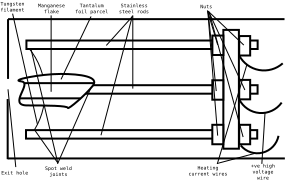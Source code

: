 <?xml version="1.0"?>
<dia:diagram xmlns:dia="http://www.lysator.liu.se/~alla/dia/">
  <dia:layer name="Background" visible="true"/>
  <dia:layer name="New layer" visible="true">
    <dia:object type="Standard - Arc" version="0" id="O0">
      <dia:attribute name="obj_pos">
        <dia:point val="2.015,2.46"/>
      </dia:attribute>
      <dia:attribute name="obj_bb">
        <dia:rectangle val="2.015,2.46;2.834,6.791"/>
      </dia:attribute>
      <dia:attribute name="conn_endpoints">
        <dia:point val="2.015,2.46"/>
        <dia:point val="2.156,6.791"/>
      </dia:attribute>
      <dia:attribute name="curve_distance">
        <dia:real val="-0.747"/>
      </dia:attribute>
      <dia:attribute name="line_width">
        <dia:real val="0"/>
      </dia:attribute>
    </dia:object>
    <dia:object type="Standard - Box" version="0" id="O1">
      <dia:attribute name="obj_pos">
        <dia:point val="1.909,2.097"/>
      </dia:attribute>
      <dia:attribute name="obj_bb">
        <dia:rectangle val="1.859,2.047;13.52,2.571"/>
      </dia:attribute>
      <dia:attribute name="elem_corner">
        <dia:point val="1.909,2.097"/>
      </dia:attribute>
      <dia:attribute name="elem_width">
        <dia:real val="11.561"/>
      </dia:attribute>
      <dia:attribute name="elem_height">
        <dia:real val="0.424"/>
      </dia:attribute>
      <dia:attribute name="show_background">
        <dia:boolean val="true"/>
      </dia:attribute>
    </dia:object>
    <dia:object type="Standard - Box" version="0" id="O2">
      <dia:attribute name="obj_pos">
        <dia:point val="1.906,4.331"/>
      </dia:attribute>
      <dia:attribute name="obj_bb">
        <dia:rectangle val="1.856,4.281;13.517,4.806"/>
      </dia:attribute>
      <dia:attribute name="elem_corner">
        <dia:point val="1.906,4.331"/>
      </dia:attribute>
      <dia:attribute name="elem_width">
        <dia:real val="11.561"/>
      </dia:attribute>
      <dia:attribute name="elem_height">
        <dia:real val="0.424"/>
      </dia:attribute>
      <dia:attribute name="show_background">
        <dia:boolean val="true"/>
      </dia:attribute>
    </dia:object>
    <dia:object type="Standard - Box" version="0" id="O3">
      <dia:attribute name="obj_pos">
        <dia:point val="1.888,6.577"/>
      </dia:attribute>
      <dia:attribute name="obj_bb">
        <dia:rectangle val="1.838,6.527;13.499,7.051"/>
      </dia:attribute>
      <dia:attribute name="elem_corner">
        <dia:point val="1.888,6.577"/>
      </dia:attribute>
      <dia:attribute name="elem_width">
        <dia:real val="11.561"/>
      </dia:attribute>
      <dia:attribute name="elem_height">
        <dia:real val="0.424"/>
      </dia:attribute>
      <dia:attribute name="show_background">
        <dia:boolean val="true"/>
      </dia:attribute>
    </dia:object>
    <dia:object type="Standard - Box" version="0" id="O4">
      <dia:attribute name="obj_pos">
        <dia:point val="11.755,1.566"/>
      </dia:attribute>
      <dia:attribute name="obj_bb">
        <dia:rectangle val="11.705,1.516;12.583,7.556"/>
      </dia:attribute>
      <dia:attribute name="elem_corner">
        <dia:point val="11.755,1.566"/>
      </dia:attribute>
      <dia:attribute name="elem_width">
        <dia:real val="0.778"/>
      </dia:attribute>
      <dia:attribute name="elem_height">
        <dia:real val="5.94"/>
      </dia:attribute>
      <dia:attribute name="show_background">
        <dia:boolean val="true"/>
      </dia:attribute>
    </dia:object>
    <dia:object type="Standard - Box" version="0" id="O5">
      <dia:attribute name="obj_pos">
        <dia:point val="11.207,1.849"/>
      </dia:attribute>
      <dia:attribute name="obj_bb">
        <dia:rectangle val="11.157,1.799;11.805,2.871"/>
      </dia:attribute>
      <dia:attribute name="elem_corner">
        <dia:point val="11.207,1.849"/>
      </dia:attribute>
      <dia:attribute name="elem_width">
        <dia:real val="0.548"/>
      </dia:attribute>
      <dia:attribute name="elem_height">
        <dia:real val="0.972"/>
      </dia:attribute>
      <dia:attribute name="show_background">
        <dia:boolean val="true"/>
      </dia:attribute>
    </dia:object>
    <dia:object type="Standard - Box" version="0" id="O6">
      <dia:attribute name="obj_pos">
        <dia:point val="11.204,6.311"/>
      </dia:attribute>
      <dia:attribute name="obj_bb">
        <dia:rectangle val="11.154,6.261;11.802,7.334"/>
      </dia:attribute>
      <dia:attribute name="elem_corner">
        <dia:point val="11.204,6.311"/>
      </dia:attribute>
      <dia:attribute name="elem_width">
        <dia:real val="0.548"/>
      </dia:attribute>
      <dia:attribute name="elem_height">
        <dia:real val="0.972"/>
      </dia:attribute>
      <dia:attribute name="show_background">
        <dia:boolean val="true"/>
      </dia:attribute>
    </dia:object>
    <dia:object type="Standard - Box" version="0" id="O7">
      <dia:attribute name="obj_pos">
        <dia:point val="12.548,6.311"/>
      </dia:attribute>
      <dia:attribute name="obj_bb">
        <dia:rectangle val="12.498,6.261;13.146,7.334"/>
      </dia:attribute>
      <dia:attribute name="elem_corner">
        <dia:point val="12.548,6.311"/>
      </dia:attribute>
      <dia:attribute name="elem_width">
        <dia:real val="0.548"/>
      </dia:attribute>
      <dia:attribute name="elem_height">
        <dia:real val="0.972"/>
      </dia:attribute>
      <dia:attribute name="show_background">
        <dia:boolean val="true"/>
      </dia:attribute>
    </dia:object>
    <dia:object type="Standard - Box" version="0" id="O8">
      <dia:attribute name="obj_pos">
        <dia:point val="11.204,4.084"/>
      </dia:attribute>
      <dia:attribute name="obj_bb">
        <dia:rectangle val="11.154,4.034;11.802,5.106"/>
      </dia:attribute>
      <dia:attribute name="elem_corner">
        <dia:point val="11.204,4.084"/>
      </dia:attribute>
      <dia:attribute name="elem_width">
        <dia:real val="0.548"/>
      </dia:attribute>
      <dia:attribute name="elem_height">
        <dia:real val="0.972"/>
      </dia:attribute>
      <dia:attribute name="show_background">
        <dia:boolean val="true"/>
      </dia:attribute>
    </dia:object>
    <dia:object type="Standard - Box" version="0" id="O9">
      <dia:attribute name="obj_pos">
        <dia:point val="12.548,4.066"/>
      </dia:attribute>
      <dia:attribute name="obj_bb">
        <dia:rectangle val="12.498,4.016;13.146,5.089"/>
      </dia:attribute>
      <dia:attribute name="elem_corner">
        <dia:point val="12.548,4.066"/>
      </dia:attribute>
      <dia:attribute name="elem_width">
        <dia:real val="0.548"/>
      </dia:attribute>
      <dia:attribute name="elem_height">
        <dia:real val="0.972"/>
      </dia:attribute>
      <dia:attribute name="show_background">
        <dia:boolean val="true"/>
      </dia:attribute>
    </dia:object>
    <dia:object type="Standard - Box" version="0" id="O10">
      <dia:attribute name="obj_pos">
        <dia:point val="12.548,1.874"/>
      </dia:attribute>
      <dia:attribute name="obj_bb">
        <dia:rectangle val="12.498,1.824;13.146,2.897"/>
      </dia:attribute>
      <dia:attribute name="elem_corner">
        <dia:point val="12.548,1.874"/>
      </dia:attribute>
      <dia:attribute name="elem_width">
        <dia:real val="0.548"/>
      </dia:attribute>
      <dia:attribute name="elem_height">
        <dia:real val="0.972"/>
      </dia:attribute>
      <dia:attribute name="show_background">
        <dia:boolean val="true"/>
      </dia:attribute>
    </dia:object>
    <dia:object type="Standard - Beziergon" version="0" id="O11">
      <dia:attribute name="obj_pos">
        <dia:point val="3.624,3.768"/>
      </dia:attribute>
      <dia:attribute name="obj_bb">
        <dia:rectangle val="0.874,3.698;5.639,5.645"/>
      </dia:attribute>
      <dia:attribute name="bez_points">
        <dia:point val="3.624,3.768"/>
        <dia:point val="4.624,3.768"/>
        <dia:point val="5.568,3.91"/>
        <dia:point val="5.232,4.352"/>
        <dia:point val="4.896,4.794"/>
        <dia:point val="3.986,5.574"/>
        <dia:point val="3.977,5.465"/>
        <dia:point val="3.968,5.356"/>
        <dia:point val="2.944,5.342"/>
        <dia:point val="1.944,5.342"/>
        <dia:point val="0.944,5.342"/>
        <dia:point val="2.251,4.202"/>
        <dia:point val="1.644,4.14"/>
        <dia:point val="1.037,4.077"/>
        <dia:point val="2.624,3.768"/>
      </dia:attribute>
      <dia:attribute name="corner_types">
        <dia:enum val="0"/>
        <dia:enum val="0"/>
        <dia:enum val="0"/>
        <dia:enum val="0"/>
        <dia:enum val="0"/>
        <dia:enum val="0"/>
      </dia:attribute>
      <dia:attribute name="show_background">
        <dia:boolean val="true"/>
      </dia:attribute>
    </dia:object>
    <dia:object type="Standard - Line" version="0" id="O12">
      <dia:attribute name="obj_pos">
        <dia:point val="1.573,4.988"/>
      </dia:attribute>
      <dia:attribute name="obj_bb">
        <dia:rectangle val="1.523,4.938;4.664,5.038"/>
      </dia:attribute>
      <dia:attribute name="conn_endpoints">
        <dia:point val="1.573,4.988"/>
        <dia:point val="4.614,4.988"/>
      </dia:attribute>
      <dia:attribute name="numcp">
        <dia:int val="1"/>
      </dia:attribute>
    </dia:object>
    <dia:object type="Standard - Line" version="0" id="O13">
      <dia:attribute name="obj_pos">
        <dia:point val="1.821,4.228"/>
      </dia:attribute>
      <dia:attribute name="obj_bb">
        <dia:rectangle val="1.77,4.178;5.335,4.278"/>
      </dia:attribute>
      <dia:attribute name="conn_endpoints">
        <dia:point val="1.821,4.228"/>
        <dia:point val="5.285,4.228"/>
      </dia:attribute>
      <dia:attribute name="numcp">
        <dia:int val="1"/>
      </dia:attribute>
    </dia:object>
    <dia:object type="Standard - Line" version="0" id="O14">
      <dia:attribute name="obj_pos">
        <dia:point val="0.99,4.016"/>
      </dia:attribute>
      <dia:attribute name="obj_bb">
        <dia:rectangle val="0.94,0.978;1.04,4.066"/>
      </dia:attribute>
      <dia:attribute name="conn_endpoints">
        <dia:point val="0.99,4.016"/>
        <dia:point val="0.99,1.028"/>
      </dia:attribute>
      <dia:attribute name="numcp">
        <dia:int val="1"/>
      </dia:attribute>
    </dia:object>
    <dia:object type="Standard - Line" version="0" id="O15">
      <dia:attribute name="obj_pos">
        <dia:point val="0.99,1.028"/>
      </dia:attribute>
      <dia:attribute name="obj_bb">
        <dia:rectangle val="0.94,0.978;14.864,1.078"/>
      </dia:attribute>
      <dia:attribute name="conn_endpoints">
        <dia:point val="0.99,1.028"/>
        <dia:point val="14.814,1.028"/>
      </dia:attribute>
      <dia:attribute name="numcp">
        <dia:int val="1"/>
      </dia:attribute>
    </dia:object>
    <dia:object type="Standard - Line" version="0" id="O16">
      <dia:attribute name="obj_pos">
        <dia:point val="0.972,5.023"/>
      </dia:attribute>
      <dia:attribute name="obj_bb">
        <dia:rectangle val="0.922,4.973;1.022,8.079"/>
      </dia:attribute>
      <dia:attribute name="conn_endpoints">
        <dia:point val="0.972,5.023"/>
        <dia:point val="0.972,8.029"/>
      </dia:attribute>
      <dia:attribute name="numcp">
        <dia:int val="1"/>
      </dia:attribute>
    </dia:object>
    <dia:object type="Standard - Line" version="0" id="O17">
      <dia:attribute name="obj_pos">
        <dia:point val="0.972,7.993"/>
      </dia:attribute>
      <dia:attribute name="obj_bb">
        <dia:rectangle val="0.922,7.943;14.881,8.043"/>
      </dia:attribute>
      <dia:attribute name="conn_endpoints">
        <dia:point val="0.972,7.993"/>
        <dia:point val="14.831,7.993"/>
      </dia:attribute>
      <dia:attribute name="numcp">
        <dia:int val="1"/>
      </dia:attribute>
    </dia:object>
    <dia:object type="Standard - Arc" version="0" id="O18">
      <dia:attribute name="obj_pos">
        <dia:point val="12.548,2.847"/>
      </dia:attribute>
      <dia:attribute name="obj_bb">
        <dia:rectangle val="12.499,2.797;14.774,3.644"/>
      </dia:attribute>
      <dia:attribute name="conn_endpoints">
        <dia:point val="12.548,2.847"/>
        <dia:point val="14.725,3.238"/>
      </dia:attribute>
      <dia:attribute name="curve_distance">
        <dia:real val="0.538"/>
      </dia:attribute>
      <dia:connections>
        <dia:connection handle="0" to="O10" connection="5"/>
      </dia:connections>
    </dia:object>
    <dia:object type="Standard - Arc" version="0" id="O19">
      <dia:attribute name="obj_pos">
        <dia:point val="12.548,5.039"/>
      </dia:attribute>
      <dia:attribute name="obj_bb">
        <dia:rectangle val="12.498,4.989;14.722,5.774"/>
      </dia:attribute>
      <dia:attribute name="conn_endpoints">
        <dia:point val="12.548,5.039"/>
        <dia:point val="14.672,5.2"/>
      </dia:attribute>
      <dia:attribute name="curve_distance">
        <dia:real val="0.603"/>
      </dia:attribute>
      <dia:connections>
        <dia:connection handle="0" to="O9" connection="5"/>
      </dia:connections>
    </dia:object>
    <dia:object type="Standard - Arc" version="0" id="O20">
      <dia:attribute name="obj_pos">
        <dia:point val="12.622,7.339"/>
      </dia:attribute>
      <dia:attribute name="obj_bb">
        <dia:rectangle val="12.573,6.813;14.562,7.786"/>
      </dia:attribute>
      <dia:attribute name="conn_endpoints">
        <dia:point val="12.622,7.339"/>
        <dia:point val="14.513,6.862"/>
      </dia:attribute>
      <dia:attribute name="curve_distance">
        <dia:real val="0.621"/>
      </dia:attribute>
    </dia:object>
    <dia:object type="Standard - Text" version="0" id="O21">
      <dia:attribute name="obj_pos">
        <dia:point val="7.281,0.435"/>
      </dia:attribute>
      <dia:attribute name="obj_bb">
        <dia:rectangle val="6.272,0.203;8.29,0.803"/>
      </dia:attribute>
      <dia:attribute name="text">
        <dia:composite type="text">
          <dia:attribute name="string">
            <dia:string>#Stainless
steel rods#</dia:string>
          </dia:attribute>
          <dia:attribute name="font">
            <dia:font name="Courier"/>
          </dia:attribute>
          <dia:attribute name="height">
            <dia:real val="0.3"/>
          </dia:attribute>
          <dia:attribute name="pos">
            <dia:point val="7.281,0.435"/>
          </dia:attribute>
          <dia:attribute name="color">
            <dia:color val="#000000"/>
          </dia:attribute>
          <dia:attribute name="alignment">
            <dia:enum val="1"/>
          </dia:attribute>
        </dia:composite>
      </dia:attribute>
    </dia:object>
    <dia:object type="Standard - Line" version="0" id="O22">
      <dia:attribute name="obj_pos">
        <dia:point val="7.21,0.894"/>
      </dia:attribute>
      <dia:attribute name="obj_bb">
        <dia:rectangle val="5.902,0.894;7.21,2.344"/>
      </dia:attribute>
      <dia:attribute name="conn_endpoints">
        <dia:point val="7.21,0.894"/>
        <dia:point val="5.902,2.344"/>
      </dia:attribute>
      <dia:attribute name="numcp">
        <dia:int val="1"/>
      </dia:attribute>
      <dia:attribute name="line_width">
        <dia:real val="0"/>
      </dia:attribute>
    </dia:object>
    <dia:object type="Standard - Line" version="0" id="O23">
      <dia:attribute name="obj_pos">
        <dia:point val="7.228,0.841"/>
      </dia:attribute>
      <dia:attribute name="obj_bb">
        <dia:rectangle val="7.228,0.841;7.228,4.501"/>
      </dia:attribute>
      <dia:attribute name="conn_endpoints">
        <dia:point val="7.228,0.841"/>
        <dia:point val="7.228,4.501"/>
      </dia:attribute>
      <dia:attribute name="numcp">
        <dia:int val="1"/>
      </dia:attribute>
      <dia:attribute name="line_width">
        <dia:real val="0"/>
      </dia:attribute>
    </dia:object>
    <dia:object type="Standard - Line" version="0" id="O24">
      <dia:attribute name="obj_pos">
        <dia:point val="7.21,0.859"/>
      </dia:attribute>
      <dia:attribute name="obj_bb">
        <dia:rectangle val="5.637,0.859;7.21,6.834"/>
      </dia:attribute>
      <dia:attribute name="conn_endpoints">
        <dia:point val="7.21,0.859"/>
        <dia:point val="5.637,6.834"/>
      </dia:attribute>
      <dia:attribute name="numcp">
        <dia:int val="1"/>
      </dia:attribute>
      <dia:attribute name="line_width">
        <dia:real val="0"/>
      </dia:attribute>
    </dia:object>
    <dia:object type="Standard - Text" version="0" id="O25">
      <dia:attribute name="obj_pos">
        <dia:point val="5.177,0.435"/>
      </dia:attribute>
      <dia:attribute name="obj_bb">
        <dia:rectangle val="4.077,0.203;6.277,0.803"/>
      </dia:attribute>
      <dia:attribute name="text">
        <dia:composite type="text">
          <dia:attribute name="string">
            <dia:string>#Tantalum
foil parcel#</dia:string>
          </dia:attribute>
          <dia:attribute name="font">
            <dia:font name="Courier"/>
          </dia:attribute>
          <dia:attribute name="height">
            <dia:real val="0.3"/>
          </dia:attribute>
          <dia:attribute name="pos">
            <dia:point val="5.177,0.435"/>
          </dia:attribute>
          <dia:attribute name="color">
            <dia:color val="#000000"/>
          </dia:attribute>
          <dia:attribute name="alignment">
            <dia:enum val="1"/>
          </dia:attribute>
        </dia:composite>
      </dia:attribute>
    </dia:object>
    <dia:object type="Standard - Line" version="0" id="O26">
      <dia:attribute name="obj_pos">
        <dia:point val="5.142,0.894"/>
      </dia:attribute>
      <dia:attribute name="obj_bb">
        <dia:rectangle val="3.639,0.894;5.142,4.041"/>
      </dia:attribute>
      <dia:attribute name="conn_endpoints">
        <dia:point val="5.142,0.894"/>
        <dia:point val="3.639,4.041"/>
      </dia:attribute>
      <dia:attribute name="numcp">
        <dia:int val="1"/>
      </dia:attribute>
      <dia:attribute name="line_width">
        <dia:real val="0"/>
      </dia:attribute>
    </dia:object>
    <dia:object type="Standard - Text" version="0" id="O27">
      <dia:attribute name="obj_pos">
        <dia:point val="3.162,0.435"/>
      </dia:attribute>
      <dia:attribute name="obj_bb">
        <dia:rectangle val="2.244,0.203;4.08,0.803"/>
      </dia:attribute>
      <dia:attribute name="text">
        <dia:composite type="text">
          <dia:attribute name="string">
            <dia:string>#Manganese
flake#</dia:string>
          </dia:attribute>
          <dia:attribute name="font">
            <dia:font name="Courier"/>
          </dia:attribute>
          <dia:attribute name="height">
            <dia:real val="0.3"/>
          </dia:attribute>
          <dia:attribute name="pos">
            <dia:point val="3.162,0.435"/>
          </dia:attribute>
          <dia:attribute name="color">
            <dia:color val="#000000"/>
          </dia:attribute>
          <dia:attribute name="alignment">
            <dia:enum val="1"/>
          </dia:attribute>
        </dia:composite>
      </dia:attribute>
    </dia:object>
    <dia:object type="Standard - Line" version="0" id="O28">
      <dia:attribute name="obj_pos">
        <dia:point val="3.144,0.841"/>
      </dia:attribute>
      <dia:attribute name="obj_bb">
        <dia:rectangle val="3.144,0.841;3.144,4.66"/>
      </dia:attribute>
      <dia:attribute name="conn_endpoints">
        <dia:point val="3.144,0.841"/>
        <dia:point val="3.144,4.66"/>
      </dia:attribute>
      <dia:attribute name="numcp">
        <dia:int val="1"/>
      </dia:attribute>
      <dia:attribute name="line_width">
        <dia:real val="0"/>
      </dia:attribute>
    </dia:object>
    <dia:object type="Standard - Text" version="0" id="O29">
      <dia:attribute name="obj_pos">
        <dia:point val="1.218,0.346"/>
      </dia:attribute>
      <dia:attribute name="obj_bb">
        <dia:rectangle val="0.39,0.115;2.045,0.715"/>
      </dia:attribute>
      <dia:attribute name="text">
        <dia:composite type="text">
          <dia:attribute name="string">
            <dia:string>#Tungsten
filament#</dia:string>
          </dia:attribute>
          <dia:attribute name="font">
            <dia:font name="Courier"/>
          </dia:attribute>
          <dia:attribute name="height">
            <dia:real val="0.3"/>
          </dia:attribute>
          <dia:attribute name="pos">
            <dia:point val="1.218,0.346"/>
          </dia:attribute>
          <dia:attribute name="color">
            <dia:color val="#000000"/>
          </dia:attribute>
          <dia:attribute name="alignment">
            <dia:enum val="1"/>
          </dia:attribute>
        </dia:composite>
      </dia:attribute>
    </dia:object>
    <dia:object type="Standard - Line" version="0" id="O30">
      <dia:attribute name="obj_pos">
        <dia:point val="1.218,0.753"/>
      </dia:attribute>
      <dia:attribute name="obj_bb">
        <dia:rectangle val="1.218,0.753;2.455,6.268"/>
      </dia:attribute>
      <dia:attribute name="conn_endpoints">
        <dia:point val="1.218,0.753"/>
        <dia:point val="2.455,6.268"/>
      </dia:attribute>
      <dia:attribute name="numcp">
        <dia:int val="1"/>
      </dia:attribute>
      <dia:attribute name="line_width">
        <dia:real val="0"/>
      </dia:attribute>
    </dia:object>
    <dia:object type="Standard - Text" version="0" id="O31">
      <dia:attribute name="obj_pos">
        <dia:point val="1.324,8.796"/>
      </dia:attribute>
      <dia:attribute name="obj_bb">
        <dia:rectangle val="0.406,8.565;2.242,8.865"/>
      </dia:attribute>
      <dia:attribute name="text">
        <dia:composite type="text">
          <dia:attribute name="string">
            <dia:string>#Exit hole#</dia:string>
          </dia:attribute>
          <dia:attribute name="font">
            <dia:font name="Courier"/>
          </dia:attribute>
          <dia:attribute name="height">
            <dia:real val="0.3"/>
          </dia:attribute>
          <dia:attribute name="pos">
            <dia:point val="1.324,8.796"/>
          </dia:attribute>
          <dia:attribute name="color">
            <dia:color val="#000000"/>
          </dia:attribute>
          <dia:attribute name="alignment">
            <dia:enum val="1"/>
          </dia:attribute>
        </dia:composite>
      </dia:attribute>
    </dia:object>
    <dia:object type="Standard - Line" version="0" id="O32">
      <dia:attribute name="obj_pos">
        <dia:point val="1.377,8.425"/>
      </dia:attribute>
      <dia:attribute name="obj_bb">
        <dia:rectangle val="0.988,4.536;1.377,8.425"/>
      </dia:attribute>
      <dia:attribute name="conn_endpoints">
        <dia:point val="1.377,8.425"/>
        <dia:point val="0.988,4.536"/>
      </dia:attribute>
      <dia:attribute name="numcp">
        <dia:int val="1"/>
      </dia:attribute>
      <dia:attribute name="line_width">
        <dia:real val="0"/>
      </dia:attribute>
    </dia:object>
    <dia:object type="Standard - Text" version="0" id="O33">
      <dia:attribute name="obj_pos">
        <dia:point val="3.516,8.567"/>
      </dia:attribute>
      <dia:attribute name="obj_bb">
        <dia:rectangle val="2.598,8.335;4.434,8.935"/>
      </dia:attribute>
      <dia:attribute name="text">
        <dia:composite type="text">
          <dia:attribute name="string">
            <dia:string>#Spot weld
joints#</dia:string>
          </dia:attribute>
          <dia:attribute name="font">
            <dia:font name="Courier"/>
          </dia:attribute>
          <dia:attribute name="height">
            <dia:real val="0.3"/>
          </dia:attribute>
          <dia:attribute name="pos">
            <dia:point val="3.516,8.567"/>
          </dia:attribute>
          <dia:attribute name="color">
            <dia:color val="#000000"/>
          </dia:attribute>
          <dia:attribute name="alignment">
            <dia:enum val="1"/>
          </dia:attribute>
        </dia:composite>
      </dia:attribute>
    </dia:object>
    <dia:object type="Standard - Line" version="0" id="O34">
      <dia:attribute name="obj_pos">
        <dia:point val="3.463,8.195"/>
      </dia:attribute>
      <dia:attribute name="obj_bb">
        <dia:rectangle val="2.331,6.587;3.463,8.195"/>
      </dia:attribute>
      <dia:attribute name="conn_endpoints">
        <dia:point val="3.463,8.195"/>
        <dia:point val="2.331,6.587"/>
      </dia:attribute>
      <dia:attribute name="numcp">
        <dia:int val="1"/>
      </dia:attribute>
      <dia:attribute name="line_width">
        <dia:real val="0"/>
      </dia:attribute>
    </dia:object>
    <dia:object type="Standard - Line" version="0" id="O35">
      <dia:attribute name="obj_pos">
        <dia:point val="3.48,8.231"/>
      </dia:attribute>
      <dia:attribute name="obj_bb">
        <dia:rectangle val="2.137,2.521;3.48,8.231"/>
      </dia:attribute>
      <dia:attribute name="conn_endpoints">
        <dia:point val="3.48,8.231"/>
        <dia:point val="2.137,2.521"/>
      </dia:attribute>
      <dia:attribute name="numcp">
        <dia:int val="1"/>
      </dia:attribute>
      <dia:attribute name="line_width">
        <dia:real val="0"/>
      </dia:attribute>
    </dia:object>
    <dia:object type="Standard - Line" version="0" id="O36">
      <dia:attribute name="obj_pos">
        <dia:point val="3.463,8.266"/>
      </dia:attribute>
      <dia:attribute name="obj_bb">
        <dia:rectangle val="3.463,4.518;5.107,8.266"/>
      </dia:attribute>
      <dia:attribute name="conn_endpoints">
        <dia:point val="3.463,8.266"/>
        <dia:point val="5.107,4.518"/>
      </dia:attribute>
      <dia:attribute name="numcp">
        <dia:int val="1"/>
      </dia:attribute>
      <dia:attribute name="line_width">
        <dia:real val="0"/>
      </dia:attribute>
    </dia:object>
    <dia:object type="Standard - Text" version="0" id="O37">
      <dia:attribute name="obj_pos">
        <dia:point val="10.905,0.488"/>
      </dia:attribute>
      <dia:attribute name="obj_bb">
        <dia:rectangle val="10.441,0.256;11.369,0.556"/>
      </dia:attribute>
      <dia:attribute name="text">
        <dia:composite type="text">
          <dia:attribute name="string">
            <dia:string>#Nuts#</dia:string>
          </dia:attribute>
          <dia:attribute name="font">
            <dia:font name="Courier"/>
          </dia:attribute>
          <dia:attribute name="height">
            <dia:real val="0.3"/>
          </dia:attribute>
          <dia:attribute name="pos">
            <dia:point val="10.905,0.488"/>
          </dia:attribute>
          <dia:attribute name="color">
            <dia:color val="#000000"/>
          </dia:attribute>
          <dia:attribute name="alignment">
            <dia:enum val="1"/>
          </dia:attribute>
        </dia:composite>
      </dia:attribute>
    </dia:object>
    <dia:object type="Standard - Line" version="0" id="O38">
      <dia:attribute name="obj_pos">
        <dia:point val="10.958,0.594"/>
      </dia:attribute>
      <dia:attribute name="obj_bb">
        <dia:rectangle val="10.958,0.594;11.471,2.309"/>
      </dia:attribute>
      <dia:attribute name="conn_endpoints">
        <dia:point val="10.958,0.594"/>
        <dia:point val="11.471,2.309"/>
      </dia:attribute>
      <dia:attribute name="numcp">
        <dia:int val="1"/>
      </dia:attribute>
      <dia:attribute name="line_width">
        <dia:real val="0"/>
      </dia:attribute>
    </dia:object>
    <dia:object type="Standard - Line" version="0" id="O39">
      <dia:attribute name="obj_pos">
        <dia:point val="10.993,0.665"/>
      </dia:attribute>
      <dia:attribute name="obj_bb">
        <dia:rectangle val="10.993,0.665;11.4,4.624"/>
      </dia:attribute>
      <dia:attribute name="conn_endpoints">
        <dia:point val="10.993,0.665"/>
        <dia:point val="11.4,4.624"/>
      </dia:attribute>
      <dia:attribute name="numcp">
        <dia:int val="1"/>
      </dia:attribute>
      <dia:attribute name="line_width">
        <dia:real val="0"/>
      </dia:attribute>
    </dia:object>
    <dia:object type="Standard - Line" version="0" id="O40">
      <dia:attribute name="obj_pos">
        <dia:point val="10.976,0.612"/>
      </dia:attribute>
      <dia:attribute name="obj_bb">
        <dia:rectangle val="10.976,0.612;11.471,6.852"/>
      </dia:attribute>
      <dia:attribute name="conn_endpoints">
        <dia:point val="10.976,0.612"/>
        <dia:point val="11.471,6.852"/>
      </dia:attribute>
      <dia:attribute name="numcp">
        <dia:int val="1"/>
      </dia:attribute>
      <dia:attribute name="line_width">
        <dia:real val="0"/>
      </dia:attribute>
    </dia:object>
    <dia:object type="Standard - Line" version="0" id="O41">
      <dia:attribute name="obj_pos">
        <dia:point val="10.993,0.629"/>
      </dia:attribute>
      <dia:attribute name="obj_bb">
        <dia:rectangle val="10.993,0.629;12.779,2.326"/>
      </dia:attribute>
      <dia:attribute name="conn_endpoints">
        <dia:point val="10.993,0.629"/>
        <dia:point val="12.779,2.326"/>
      </dia:attribute>
      <dia:attribute name="numcp">
        <dia:int val="1"/>
      </dia:attribute>
      <dia:attribute name="line_width">
        <dia:real val="0"/>
      </dia:attribute>
    </dia:object>
    <dia:object type="Standard - Line" version="0" id="O42">
      <dia:attribute name="obj_pos">
        <dia:point val="11.011,0.629"/>
      </dia:attribute>
      <dia:attribute name="obj_bb">
        <dia:rectangle val="11.011,0.629;12.832,4.571"/>
      </dia:attribute>
      <dia:attribute name="conn_endpoints">
        <dia:point val="11.011,0.629"/>
        <dia:point val="12.832,4.571"/>
      </dia:attribute>
      <dia:attribute name="numcp">
        <dia:int val="1"/>
      </dia:attribute>
      <dia:attribute name="line_width">
        <dia:real val="0"/>
      </dia:attribute>
    </dia:object>
    <dia:object type="Standard - Line" version="0" id="O43">
      <dia:attribute name="obj_pos">
        <dia:point val="11.046,0.682"/>
      </dia:attribute>
      <dia:attribute name="obj_bb">
        <dia:rectangle val="11.046,0.682;12.743,6.923"/>
      </dia:attribute>
      <dia:attribute name="conn_endpoints">
        <dia:point val="11.046,0.682"/>
        <dia:point val="12.743,6.923"/>
      </dia:attribute>
      <dia:attribute name="numcp">
        <dia:int val="1"/>
      </dia:attribute>
      <dia:attribute name="line_width">
        <dia:real val="0"/>
      </dia:attribute>
    </dia:object>
    <dia:object type="Standard - Text" version="0" id="O44">
      <dia:attribute name="obj_pos">
        <dia:point val="10.993,8.549"/>
      </dia:attribute>
      <dia:attribute name="obj_bb">
        <dia:rectangle val="9.662,8.317;12.275,8.917"/>
      </dia:attribute>
      <dia:attribute name="text">
        <dia:composite type="text">
          <dia:attribute name="string">
            <dia:string>#Heating
current wires#</dia:string>
          </dia:attribute>
          <dia:attribute name="font">
            <dia:font name="Courier"/>
          </dia:attribute>
          <dia:attribute name="height">
            <dia:real val="0.3"/>
          </dia:attribute>
          <dia:attribute name="pos">
            <dia:point val="10.993,8.549"/>
          </dia:attribute>
          <dia:attribute name="color">
            <dia:color val="#000000"/>
          </dia:attribute>
          <dia:attribute name="alignment">
            <dia:enum val="1"/>
          </dia:attribute>
        </dia:composite>
      </dia:attribute>
    </dia:object>
    <dia:object type="Standard - Line" version="0" id="O45">
      <dia:attribute name="obj_pos">
        <dia:point val="11.435,8.248"/>
      </dia:attribute>
      <dia:attribute name="obj_bb">
        <dia:rectangle val="11.435,7.736;13.345,8.248"/>
      </dia:attribute>
      <dia:attribute name="conn_endpoints">
        <dia:point val="11.435,8.248"/>
        <dia:point val="13.345,7.736"/>
      </dia:attribute>
      <dia:attribute name="numcp">
        <dia:int val="1"/>
      </dia:attribute>
      <dia:attribute name="line_width">
        <dia:real val="0"/>
      </dia:attribute>
    </dia:object>
    <dia:object type="Standard - Line" version="0" id="O46">
      <dia:attribute name="obj_pos">
        <dia:point val="11.453,8.266"/>
      </dia:attribute>
      <dia:attribute name="obj_bb">
        <dia:rectangle val="11.453,3.281;12.938,8.266"/>
      </dia:attribute>
      <dia:attribute name="conn_endpoints">
        <dia:point val="11.453,8.266"/>
        <dia:point val="12.938,3.281"/>
      </dia:attribute>
      <dia:attribute name="numcp">
        <dia:int val="1"/>
      </dia:attribute>
      <dia:attribute name="line_width">
        <dia:real val="0"/>
      </dia:attribute>
    </dia:object>
    <dia:object type="Standard - Text" version="0" id="O47">
      <dia:attribute name="obj_pos">
        <dia:point val="13.733,8.443"/>
      </dia:attribute>
      <dia:attribute name="obj_bb">
        <dia:rectangle val="12.906,8.211;14.561,9.111"/>
      </dia:attribute>
      <dia:attribute name="text">
        <dia:composite type="text">
          <dia:attribute name="string">
            <dia:string>#+ve high
voltage
wire#</dia:string>
          </dia:attribute>
          <dia:attribute name="font">
            <dia:font name="Courier"/>
          </dia:attribute>
          <dia:attribute name="height">
            <dia:real val="0.3"/>
          </dia:attribute>
          <dia:attribute name="pos">
            <dia:point val="13.733,8.443"/>
          </dia:attribute>
          <dia:attribute name="color">
            <dia:color val="#000000"/>
          </dia:attribute>
          <dia:attribute name="alignment">
            <dia:enum val="1"/>
          </dia:attribute>
        </dia:composite>
      </dia:attribute>
    </dia:object>
    <dia:object type="Standard - Line" version="0" id="O48">
      <dia:attribute name="obj_pos">
        <dia:point val="13.68,8.266"/>
      </dia:attribute>
      <dia:attribute name="obj_bb">
        <dia:rectangle val="13.68,5.703;13.839,8.266"/>
      </dia:attribute>
      <dia:attribute name="conn_endpoints">
        <dia:point val="13.68,8.266"/>
        <dia:point val="13.839,5.703"/>
      </dia:attribute>
      <dia:attribute name="numcp">
        <dia:int val="1"/>
      </dia:attribute>
      <dia:attribute name="line_width">
        <dia:real val="0"/>
      </dia:attribute>
    </dia:object>
  </dia:layer>
</dia:diagram>
